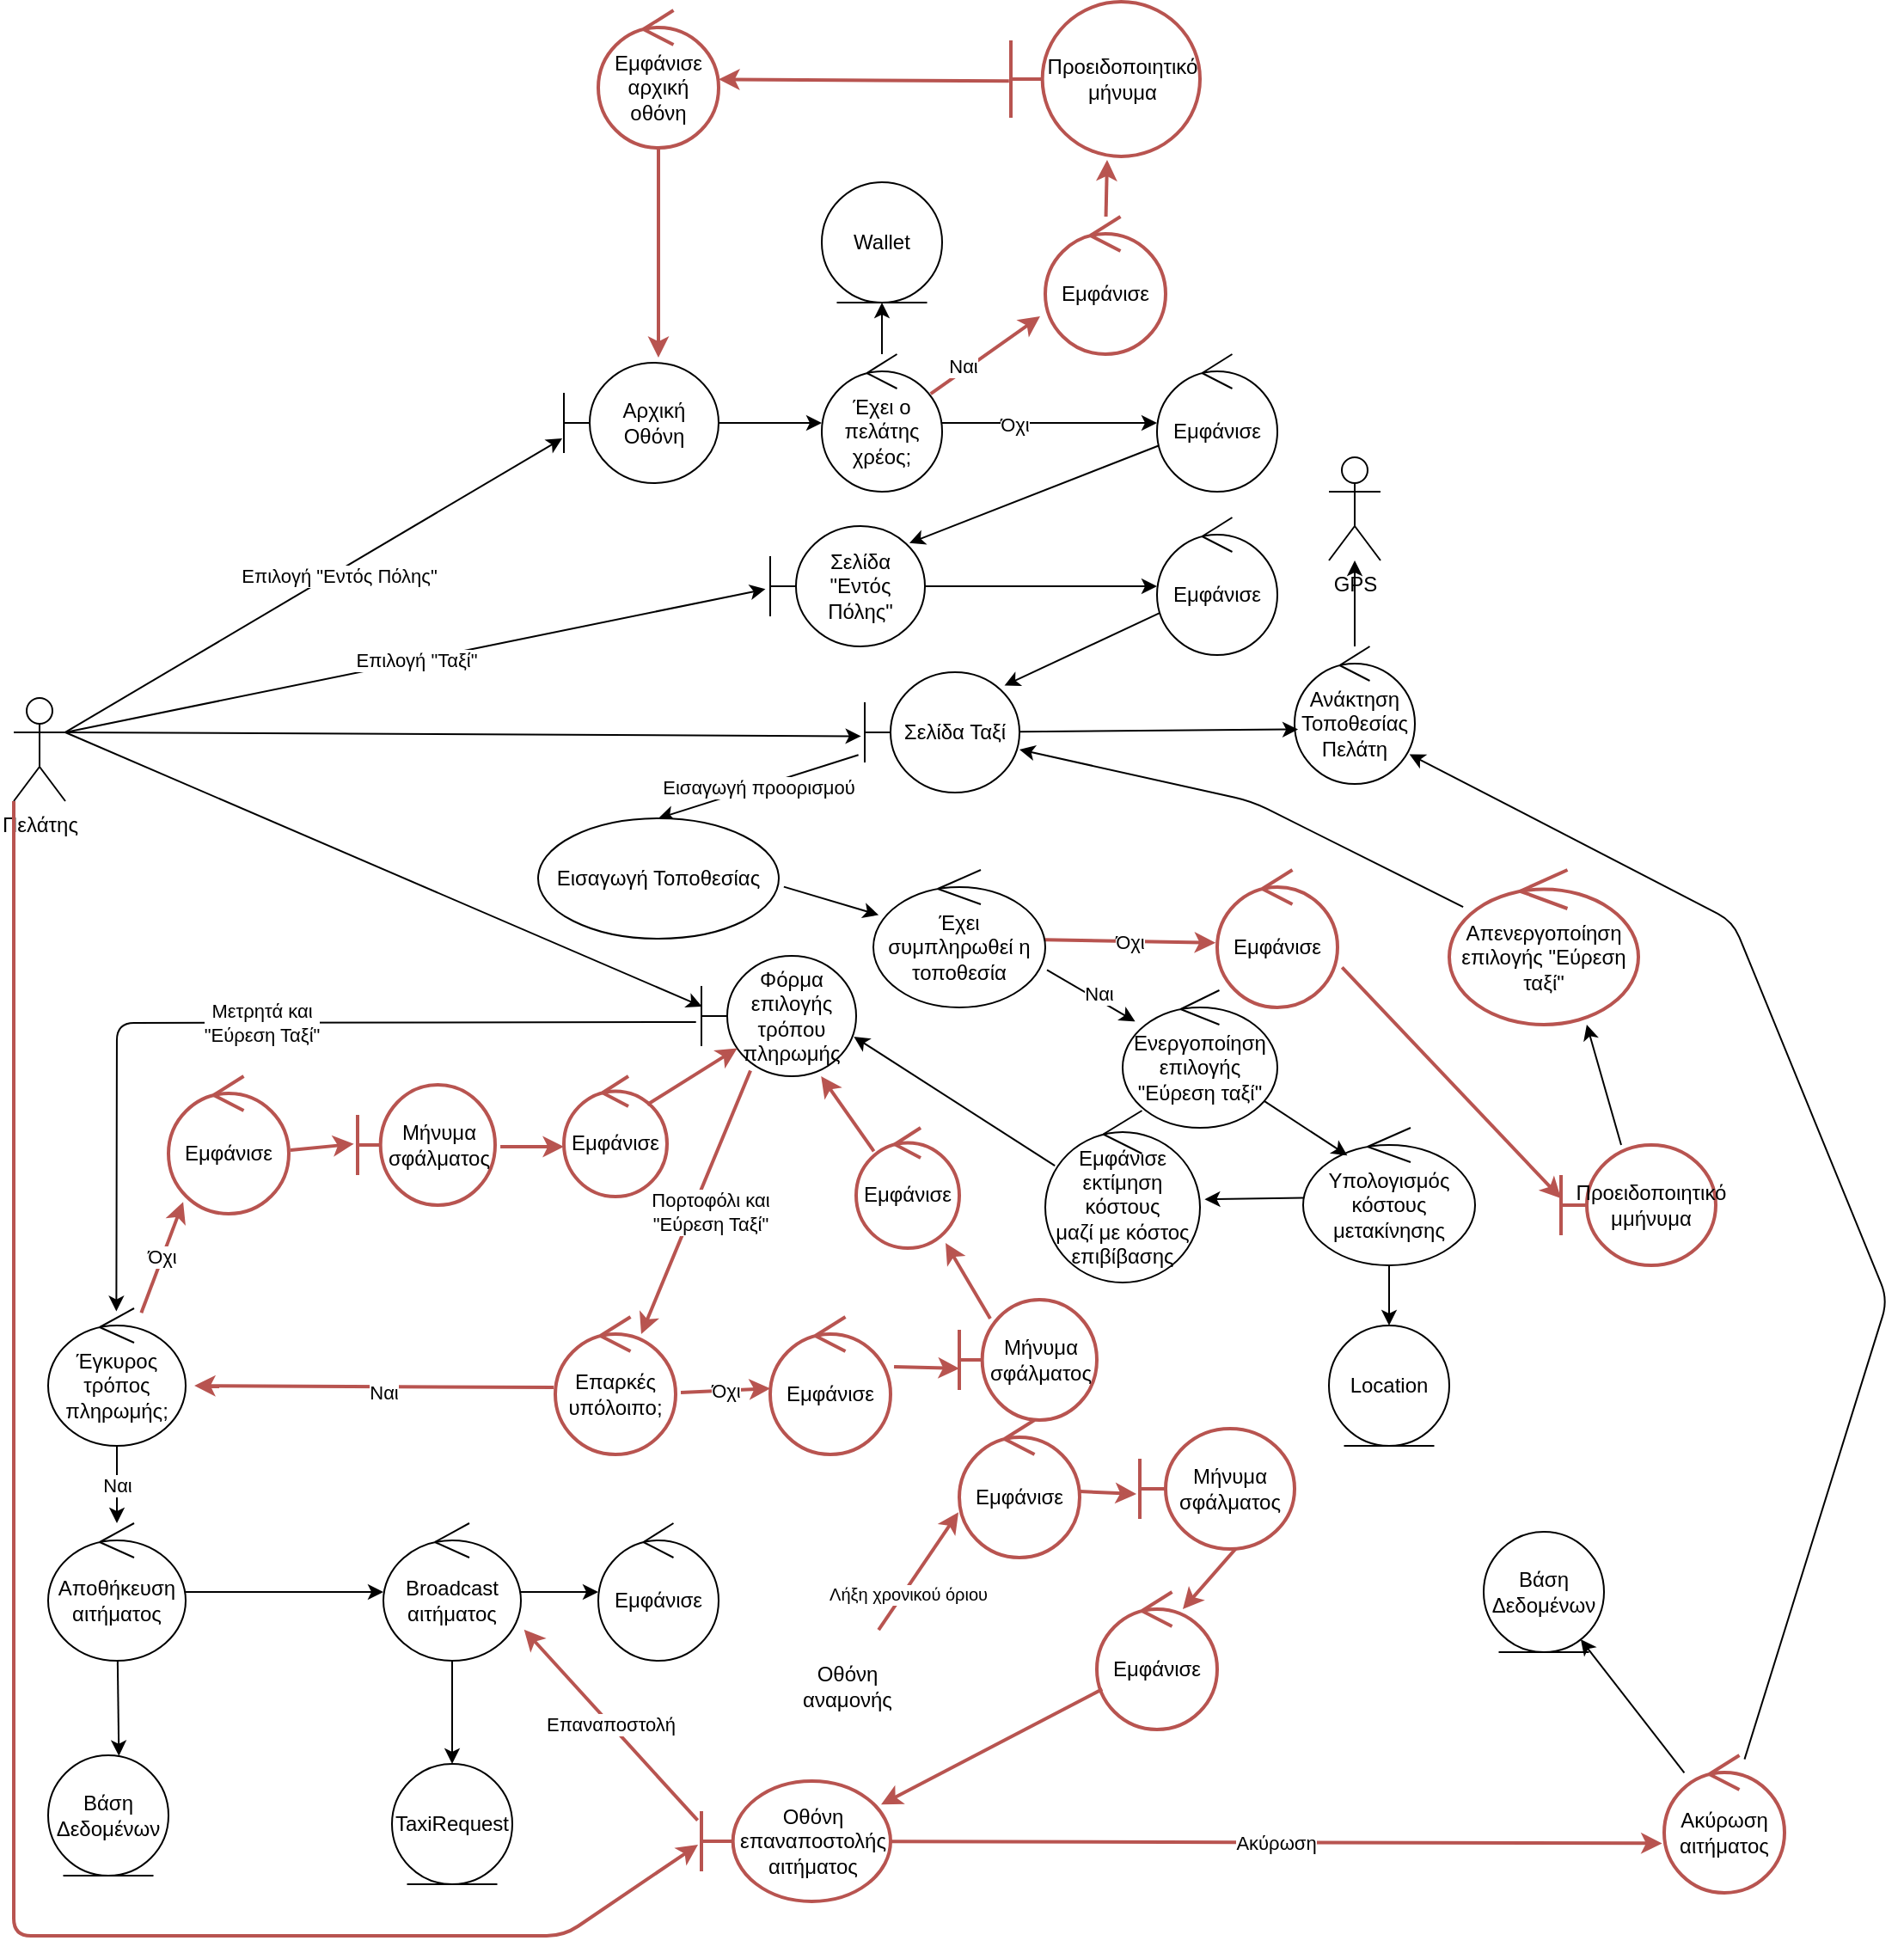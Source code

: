 <mxfile>
    <diagram id="-z3Yh579_QSOd7VFaLvF" name="Page-1">
        <mxGraphModel dx="1066" dy="816" grid="1" gridSize="10" guides="1" tooltips="1" connect="1" arrows="1" fold="1" page="1" pageScale="1" pageWidth="850" pageHeight="1100" math="0" shadow="0">
            <root>
                <mxCell id="0"/>
                <mxCell id="1" parent="0"/>
                <mxCell id="4" style="edgeStyle=none;html=1;exitX=1;exitY=0.333;exitDx=0;exitDy=0;exitPerimeter=0;entryX=-0.011;entryY=0.629;entryDx=0;entryDy=0;entryPerimeter=0;" parent="1" source="2" target="3" edge="1">
                    <mxGeometry relative="1" as="geometry"/>
                </mxCell>
                <mxCell id="5" value="Επιλογή &quot;Εντός Πόλης&quot;" style="edgeLabel;html=1;align=center;verticalAlign=middle;resizable=0;points=[];" parent="4" vertex="1" connectable="0">
                    <mxGeometry x="0.09" y="-2" relative="1" as="geometry">
                        <mxPoint as="offset"/>
                    </mxGeometry>
                </mxCell>
                <mxCell id="12" value="Επιλογή &quot;Ταξί&quot;" style="edgeStyle=none;html=1;exitX=1;exitY=0.333;exitDx=0;exitDy=0;exitPerimeter=0;entryX=-0.031;entryY=0.524;entryDx=0;entryDy=0;entryPerimeter=0;" parent="1" source="2" target="10" edge="1">
                    <mxGeometry relative="1" as="geometry"/>
                </mxCell>
                <mxCell id="26" style="edgeStyle=none;html=1;exitX=1;exitY=0.333;exitDx=0;exitDy=0;exitPerimeter=0;entryX=-0.024;entryY=0.532;entryDx=0;entryDy=0;entryPerimeter=0;" parent="1" source="2" target="175" edge="1">
                    <mxGeometry relative="1" as="geometry">
                        <mxPoint x="423.195" y="477" as="targetPoint"/>
                    </mxGeometry>
                </mxCell>
                <mxCell id="49" value="" style="edgeStyle=none;html=1;exitX=1;exitY=0.333;exitDx=0;exitDy=0;exitPerimeter=0;entryX=0.004;entryY=0.421;entryDx=0;entryDy=0;entryPerimeter=0;" parent="1" source="2" target="42" edge="1">
                    <mxGeometry relative="1" as="geometry"/>
                </mxCell>
                <mxCell id="2" value="Πελάτης" style="shape=umlActor;verticalLabelPosition=bottom;verticalAlign=top;html=1;" parent="1" vertex="1">
                    <mxGeometry x="50" y="460" width="30" height="60" as="geometry"/>
                </mxCell>
                <mxCell id="7" value="" style="edgeStyle=none;html=1;" parent="1" source="3" target="6" edge="1">
                    <mxGeometry relative="1" as="geometry"/>
                </mxCell>
                <mxCell id="3" value="Αρχική Οθόνη" style="shape=umlBoundary;whiteSpace=wrap;html=1;" parent="1" vertex="1">
                    <mxGeometry x="370" y="265" width="90" height="70" as="geometry"/>
                </mxCell>
                <mxCell id="9" value="" style="edgeStyle=none;html=1;" parent="1" source="6" target="8" edge="1">
                    <mxGeometry relative="1" as="geometry"/>
                </mxCell>
                <mxCell id="69" value="Όχι" style="edgeLabel;html=1;align=center;verticalAlign=middle;resizable=0;points=[];" parent="9" vertex="1" connectable="0">
                    <mxGeometry x="-0.329" y="-1" relative="1" as="geometry">
                        <mxPoint as="offset"/>
                    </mxGeometry>
                </mxCell>
                <mxCell id="16" style="edgeStyle=none;html=1;entryX=0.5;entryY=1;entryDx=0;entryDy=0;" parent="1" source="6" target="15" edge="1">
                    <mxGeometry relative="1" as="geometry"/>
                </mxCell>
                <mxCell id="71" style="edgeStyle=none;html=1;fillColor=#f8cecc;strokeColor=#b85450;strokeWidth=2;entryX=-0.043;entryY=0.725;entryDx=0;entryDy=0;entryPerimeter=0;exitX=0.905;exitY=0.288;exitDx=0;exitDy=0;exitPerimeter=0;" parent="1" source="6" target="134" edge="1">
                    <mxGeometry relative="1" as="geometry">
                        <mxPoint x="677" y="249" as="targetPoint"/>
                    </mxGeometry>
                </mxCell>
                <mxCell id="76" value="Ναι" style="edgeLabel;html=1;align=center;verticalAlign=middle;resizable=0;points=[];" parent="71" vertex="1" connectable="0">
                    <mxGeometry x="-0.605" y="-2" relative="1" as="geometry">
                        <mxPoint x="5" y="-9" as="offset"/>
                    </mxGeometry>
                </mxCell>
                <mxCell id="6" value="Έχει ο πελάτης χρέος;" style="ellipse;shape=umlControl;whiteSpace=wrap;html=1;" parent="1" vertex="1">
                    <mxGeometry x="520" y="260" width="70" height="80" as="geometry"/>
                </mxCell>
                <mxCell id="11" style="edgeStyle=none;html=1;entryX=0.9;entryY=0.141;entryDx=0;entryDy=0;entryPerimeter=0;" parent="1" source="8" target="10" edge="1">
                    <mxGeometry relative="1" as="geometry"/>
                </mxCell>
                <mxCell id="8" value="Εμφάνισε" style="ellipse;shape=umlControl;whiteSpace=wrap;html=1;" parent="1" vertex="1">
                    <mxGeometry x="715" y="260" width="70" height="80" as="geometry"/>
                </mxCell>
                <mxCell id="179" value="" style="edgeStyle=none;html=1;" edge="1" parent="1" source="10" target="178">
                    <mxGeometry relative="1" as="geometry"/>
                </mxCell>
                <mxCell id="10" value="Σελίδα &quot;Εντός Πόλης&quot;" style="shape=umlBoundary;whiteSpace=wrap;html=1;" parent="1" vertex="1">
                    <mxGeometry x="490" y="360" width="90" height="70" as="geometry"/>
                </mxCell>
                <mxCell id="15" value="Wallet" style="ellipse;shape=umlEntity;whiteSpace=wrap;html=1;" parent="1" vertex="1">
                    <mxGeometry x="520" y="160" width="70" height="70" as="geometry"/>
                </mxCell>
                <mxCell id="186" value="" style="edgeStyle=none;html=1;" edge="1" parent="1" source="17" target="19">
                    <mxGeometry relative="1" as="geometry"/>
                </mxCell>
                <mxCell id="17" value="Ανάκτηση Τοποθεσίας Πελάτη" style="ellipse;shape=umlControl;whiteSpace=wrap;html=1;" parent="1" vertex="1">
                    <mxGeometry x="795" y="430" width="70" height="80" as="geometry"/>
                </mxCell>
                <mxCell id="19" value="GPS" style="shape=umlActor;verticalLabelPosition=bottom;verticalAlign=top;html=1;" parent="1" vertex="1">
                    <mxGeometry x="815" y="320" width="30" height="60" as="geometry"/>
                </mxCell>
                <mxCell id="30" value="Εισαγωγή προορισμού" style="edgeStyle=none;html=1;entryX=0.5;entryY=0;entryDx=0;entryDy=0;exitX=-0.041;exitY=0.687;exitDx=0;exitDy=0;exitPerimeter=0;" parent="1" source="175" target="28" edge="1">
                    <mxGeometry relative="1" as="geometry">
                        <mxPoint x="449.13" y="505.08" as="sourcePoint"/>
                    </mxGeometry>
                </mxCell>
                <mxCell id="46" value="" style="edgeStyle=none;html=1;exitX=1.021;exitY=0.569;exitDx=0;exitDy=0;exitPerimeter=0;" parent="1" source="28" target="31" edge="1">
                    <mxGeometry relative="1" as="geometry">
                        <mxPoint x="490" y="570" as="sourcePoint"/>
                    </mxGeometry>
                </mxCell>
                <mxCell id="28" value="Εισαγωγή Τοποθεσίας" style="ellipse;whiteSpace=wrap;html=1;" parent="1" vertex="1">
                    <mxGeometry x="355" y="530" width="140" height="70" as="geometry"/>
                </mxCell>
                <mxCell id="81" value="" style="edgeStyle=none;html=1;strokeWidth=1;exitX=1.01;exitY=0.727;exitDx=0;exitDy=0;exitPerimeter=0;" parent="1" source="31" target="80" edge="1">
                    <mxGeometry relative="1" as="geometry"/>
                </mxCell>
                <mxCell id="82" value="Ναι" style="edgeLabel;html=1;align=center;verticalAlign=middle;resizable=0;points=[];" parent="81" vertex="1" connectable="0">
                    <mxGeometry x="-0.479" y="-1" relative="1" as="geometry">
                        <mxPoint x="17" y="5" as="offset"/>
                    </mxGeometry>
                </mxCell>
                <mxCell id="90" value="Όχι" style="edgeStyle=none;html=1;strokeWidth=2;fillColor=#f8cecc;strokeColor=#b85450;entryX=-0.013;entryY=0.53;entryDx=0;entryDy=0;entryPerimeter=0;" parent="1" source="31" target="138" edge="1">
                    <mxGeometry relative="1" as="geometry">
                        <mxPoint x="730" y="580" as="targetPoint"/>
                    </mxGeometry>
                </mxCell>
                <mxCell id="31" value="Έχει συμπληρωθεί η τοποθεσία" style="ellipse;shape=umlControl;whiteSpace=wrap;html=1;" parent="1" vertex="1">
                    <mxGeometry x="550" y="560" width="100" height="80" as="geometry"/>
                </mxCell>
                <mxCell id="36" value="" style="edgeStyle=none;html=1;" parent="1" source="33" target="35" edge="1">
                    <mxGeometry relative="1" as="geometry"/>
                </mxCell>
                <mxCell id="41" style="edgeStyle=none;html=1;entryX=1.03;entryY=0.516;entryDx=0;entryDy=0;entryPerimeter=0;" parent="1" source="33" target="40" edge="1">
                    <mxGeometry relative="1" as="geometry"/>
                </mxCell>
                <mxCell id="33" value="Υπολογισμός κόστους μετακίνησης" style="ellipse;shape=umlControl;whiteSpace=wrap;html=1;" parent="1" vertex="1">
                    <mxGeometry x="800" y="710" width="100" height="80" as="geometry"/>
                </mxCell>
                <mxCell id="35" value="Location" style="ellipse;shape=umlEntity;whiteSpace=wrap;html=1;" parent="1" vertex="1">
                    <mxGeometry x="815" y="825" width="70" height="70" as="geometry"/>
                </mxCell>
                <mxCell id="86" value="" style="edgeStyle=none;html=1;strokeWidth=1;entryX=0.985;entryY=0.671;entryDx=0;entryDy=0;entryPerimeter=0;exitX=0.062;exitY=0.321;exitDx=0;exitDy=0;exitPerimeter=0;" parent="1" source="40" target="42" edge="1">
                    <mxGeometry relative="1" as="geometry">
                        <mxPoint x="635.989" y="698.593" as="targetPoint"/>
                    </mxGeometry>
                </mxCell>
                <mxCell id="40" value="Εμφάνισε εκτίμηση κόστους&lt;br&gt;μαζί με κόστος επιβίβασης" style="ellipse;shape=umlControl;whiteSpace=wrap;html=1;" parent="1" vertex="1">
                    <mxGeometry x="650" y="700" width="90" height="100" as="geometry"/>
                </mxCell>
                <mxCell id="51" value="Μετρητά και &lt;br&gt;&quot;Εύρεση Ταξί&quot;" style="edgeStyle=none;html=1;entryX=0.496;entryY=0.022;entryDx=0;entryDy=0;entryPerimeter=0;exitX=-0.035;exitY=0.55;exitDx=0;exitDy=0;exitPerimeter=0;" parent="1" source="42" target="57" edge="1">
                    <mxGeometry relative="1" as="geometry">
                        <mxPoint x="370" y="820" as="targetPoint"/>
                        <Array as="points">
                            <mxPoint x="110" y="649"/>
                        </Array>
                    </mxGeometry>
                </mxCell>
                <mxCell id="97" style="edgeStyle=none;html=1;entryX=0.714;entryY=0.125;entryDx=0;entryDy=0;entryPerimeter=0;strokeWidth=2;fillColor=#f8cecc;strokeColor=#b85450;exitX=0.317;exitY=0.954;exitDx=0;exitDy=0;exitPerimeter=0;" parent="1" source="42" target="96" edge="1">
                    <mxGeometry relative="1" as="geometry"/>
                </mxCell>
                <mxCell id="98" value="Πορτοφόλι και&lt;br&gt;&quot;Εύρεση Ταξί&quot;" style="edgeLabel;html=1;align=center;verticalAlign=middle;resizable=0;points=[];" parent="97" vertex="1" connectable="0">
                    <mxGeometry x="-0.432" y="-3" relative="1" as="geometry">
                        <mxPoint x="-3" y="40" as="offset"/>
                    </mxGeometry>
                </mxCell>
                <mxCell id="42" value="Φόρμα επιλογής τρόπου πληρωμής" style="shape=umlBoundary;whiteSpace=wrap;html=1;" parent="1" vertex="1">
                    <mxGeometry x="450" y="610" width="90" height="70" as="geometry"/>
                </mxCell>
                <mxCell id="60" value="Ναι" style="edgeStyle=none;html=1;" parent="1" source="57" target="59" edge="1">
                    <mxGeometry relative="1" as="geometry"/>
                </mxCell>
                <mxCell id="93" value="Όχι" style="edgeStyle=none;html=1;strokeWidth=2;fillColor=#f8cecc;strokeColor=#b85450;entryX=0.122;entryY=0.914;entryDx=0;entryDy=0;entryPerimeter=0;" parent="1" source="57" target="154" edge="1">
                    <mxGeometry relative="1" as="geometry">
                        <mxPoint x="240.268" y="796.759" as="targetPoint"/>
                    </mxGeometry>
                </mxCell>
                <mxCell id="57" value="Έγκυρος τρόπος πληρωμής;" style="ellipse;shape=umlControl;whiteSpace=wrap;html=1;" parent="1" vertex="1">
                    <mxGeometry x="70" y="815" width="80" height="80" as="geometry"/>
                </mxCell>
                <mxCell id="62" value="" style="edgeStyle=none;html=1;entryX=0.588;entryY=0.005;entryDx=0;entryDy=0;entryPerimeter=0;" parent="1" source="59" target="159" edge="1">
                    <mxGeometry relative="1" as="geometry">
                        <mxPoint x="68.276" y="1085" as="targetPoint"/>
                    </mxGeometry>
                </mxCell>
                <mxCell id="64" value="" style="edgeStyle=none;html=1;" parent="1" source="59" target="63" edge="1">
                    <mxGeometry relative="1" as="geometry"/>
                </mxCell>
                <mxCell id="59" value="Αποθήκευση αιτήματος" style="ellipse;shape=umlControl;whiteSpace=wrap;html=1;" parent="1" vertex="1">
                    <mxGeometry x="70" y="940" width="80" height="80" as="geometry"/>
                </mxCell>
                <mxCell id="66" value="" style="edgeStyle=none;html=1;entryX=0.5;entryY=0;entryDx=0;entryDy=0;" parent="1" source="63" target="77" edge="1">
                    <mxGeometry relative="1" as="geometry">
                        <mxPoint x="670" y="900.0" as="targetPoint"/>
                    </mxGeometry>
                </mxCell>
                <mxCell id="68" value="" style="edgeStyle=none;html=1;" parent="1" source="63" target="67" edge="1">
                    <mxGeometry relative="1" as="geometry"/>
                </mxCell>
                <mxCell id="63" value="Broadcast αιτήματος" style="ellipse;shape=umlControl;whiteSpace=wrap;html=1;" parent="1" vertex="1">
                    <mxGeometry x="265" y="940" width="80" height="80" as="geometry"/>
                </mxCell>
                <mxCell id="106" value="" style="edgeStyle=none;html=1;strokeWidth=2;fillColor=#f8cecc;strokeColor=#b85450;entryX=-0.007;entryY=0.671;entryDx=0;entryDy=0;entryPerimeter=0;startArrow=none;exitX=0.755;exitY=0.029;exitDx=0;exitDy=0;exitPerimeter=0;" parent="1" source="169" target="105" edge="1">
                    <mxGeometry relative="1" as="geometry">
                        <mxPoint x="530" y="990" as="sourcePoint"/>
                        <mxPoint x="510.0" y="980" as="targetPoint"/>
                    </mxGeometry>
                </mxCell>
                <mxCell id="172" value="Λήξη χρονικού όριου" style="edgeLabel;html=1;align=center;verticalAlign=middle;resizable=0;points=[];fontSize=10;" parent="106" vertex="1" connectable="0">
                    <mxGeometry x="-0.362" y="-1" relative="1" as="geometry">
                        <mxPoint x="1" as="offset"/>
                    </mxGeometry>
                </mxCell>
                <mxCell id="171" style="edgeStyle=none;html=1;entryX=0.191;entryY=0.371;entryDx=0;entryDy=0;entryPerimeter=0;strokeColor=#FFFFFF;strokeWidth=1;fontSize=10;" parent="1" source="67" target="169" edge="1">
                    <mxGeometry relative="1" as="geometry"/>
                </mxCell>
                <mxCell id="67" value="Εμφάνισε" style="ellipse;shape=umlControl;whiteSpace=wrap;html=1;" parent="1" vertex="1">
                    <mxGeometry x="390" y="940" width="70" height="80" as="geometry"/>
                </mxCell>
                <mxCell id="74" value="" style="edgeStyle=none;html=1;fillColor=#f8cecc;strokeColor=#b85450;strokeWidth=2;exitX=-0.01;exitY=0.513;exitDx=0;exitDy=0;exitPerimeter=0;" parent="1" source="129" target="73" edge="1">
                    <mxGeometry relative="1" as="geometry">
                        <mxPoint x="780" y="240" as="sourcePoint"/>
                    </mxGeometry>
                </mxCell>
                <mxCell id="164" style="edgeStyle=none;html=1;entryX=0.611;entryY=-0.043;entryDx=0;entryDy=0;entryPerimeter=0;strokeColor=#B85450;strokeWidth=2;fontSize=10;" parent="1" source="73" target="3" edge="1">
                    <mxGeometry relative="1" as="geometry"/>
                </mxCell>
                <mxCell id="73" value="Εμφάνισε αρχική οθόνη" style="ellipse;shape=umlControl;whiteSpace=wrap;html=1;fillColor=none;strokeColor=#b85450;strokeWidth=2;" parent="1" vertex="1">
                    <mxGeometry x="390" y="60" width="70" height="80" as="geometry"/>
                </mxCell>
                <mxCell id="77" value="TaxiRequest" style="ellipse;shape=umlEntity;whiteSpace=wrap;html=1;" parent="1" vertex="1">
                    <mxGeometry x="270" y="1080" width="70" height="70" as="geometry"/>
                </mxCell>
                <mxCell id="88" style="edgeStyle=none;html=1;entryX=0.257;entryY=0.201;entryDx=0;entryDy=0;entryPerimeter=0;strokeWidth=1;" parent="1" source="80" target="33" edge="1">
                    <mxGeometry relative="1" as="geometry"/>
                </mxCell>
                <mxCell id="80" value="Ενεργοποίηση επιλογής &quot;Εύρεση ταξί&quot;" style="ellipse;shape=umlControl;whiteSpace=wrap;html=1;" parent="1" vertex="1">
                    <mxGeometry x="695" y="630" width="90" height="80" as="geometry"/>
                </mxCell>
                <mxCell id="189" style="edgeStyle=none;html=1;" edge="1" parent="1" source="89" target="175">
                    <mxGeometry relative="1" as="geometry">
                        <Array as="points">
                            <mxPoint x="770" y="520"/>
                        </Array>
                    </mxGeometry>
                </mxCell>
                <mxCell id="89" value="Απενεργοποίηση επιλογής &quot;Εύρεση ταξί&quot;" style="ellipse;shape=umlControl;whiteSpace=wrap;html=1;fillColor=none;strokeColor=#b85450;strokeWidth=2;" parent="1" vertex="1">
                    <mxGeometry x="885" y="560" width="110" height="90" as="geometry"/>
                </mxCell>
                <mxCell id="99" style="edgeStyle=none;html=1;strokeWidth=2;fillColor=#f8cecc;strokeColor=#b85450;exitX=-0.014;exitY=0.513;exitDx=0;exitDy=0;exitPerimeter=0;entryX=1.063;entryY=0.563;entryDx=0;entryDy=0;entryPerimeter=0;" parent="1" source="96" target="57" edge="1">
                    <mxGeometry relative="1" as="geometry"/>
                </mxCell>
                <mxCell id="100" value="Ναι" style="edgeLabel;html=1;align=center;verticalAlign=middle;resizable=0;points=[];" parent="99" vertex="1" connectable="0">
                    <mxGeometry x="-0.245" y="-5" relative="1" as="geometry">
                        <mxPoint x="-20" y="8" as="offset"/>
                    </mxGeometry>
                </mxCell>
                <mxCell id="102" value="Όχι" style="edgeStyle=none;html=1;strokeWidth=2;fillColor=#f8cecc;strokeColor=#b85450;exitX=1.043;exitY=0.55;exitDx=0;exitDy=0;exitPerimeter=0;" parent="1" source="96" target="101" edge="1">
                    <mxGeometry relative="1" as="geometry"/>
                </mxCell>
                <mxCell id="96" value="Επαρκές υπόλοιπο;" style="ellipse;shape=umlControl;whiteSpace=wrap;html=1;fillColor=none;strokeColor=#b85450;strokeWidth=2;" parent="1" vertex="1">
                    <mxGeometry x="365" y="820" width="70" height="80" as="geometry"/>
                </mxCell>
                <mxCell id="103" style="edgeStyle=none;html=1;strokeWidth=2;fillColor=#f8cecc;strokeColor=#b85450;exitX=0.172;exitY=0.195;exitDx=0;exitDy=0;exitPerimeter=0;" parent="1" source="150" target="42" edge="1">
                    <mxGeometry relative="1" as="geometry">
                        <mxPoint x="539" y="754" as="sourcePoint"/>
                    </mxGeometry>
                </mxCell>
                <mxCell id="149" style="edgeStyle=none;html=1;strokeColor=#B85450;fontSize=10;exitX=1.029;exitY=0.363;exitDx=0;exitDy=0;exitPerimeter=0;entryX=0;entryY=0.571;entryDx=0;entryDy=0;entryPerimeter=0;strokeWidth=2;" parent="1" source="101" target="146" edge="1">
                    <mxGeometry relative="1" as="geometry"/>
                </mxCell>
                <mxCell id="101" value="Εμφάνισε" style="ellipse;shape=umlControl;whiteSpace=wrap;html=1;fillColor=none;strokeColor=#b85450;strokeWidth=2;" parent="1" vertex="1">
                    <mxGeometry x="490" y="820" width="70" height="80" as="geometry"/>
                </mxCell>
                <mxCell id="161" style="edgeStyle=none;html=1;strokeColor=#B85450;strokeWidth=2;fontSize=10;entryX=-0.022;entryY=0.543;entryDx=0;entryDy=0;entryPerimeter=0;" parent="1" source="105" target="167" edge="1">
                    <mxGeometry relative="1" as="geometry">
                        <mxPoint x="690" y="970" as="targetPoint"/>
                    </mxGeometry>
                </mxCell>
                <mxCell id="105" value="Εμφάνισε" style="ellipse;shape=umlControl;whiteSpace=wrap;html=1;fillColor=none;strokeColor=#b85450;strokeWidth=2;" parent="1" vertex="1">
                    <mxGeometry x="600" y="880" width="70" height="80" as="geometry"/>
                </mxCell>
                <mxCell id="163" style="edgeStyle=none;html=1;entryX=0.95;entryY=0.195;entryDx=0;entryDy=0;entryPerimeter=0;strokeColor=#B85450;strokeWidth=2;fontSize=10;" parent="1" source="109" target="111" edge="1">
                    <mxGeometry relative="1" as="geometry"/>
                </mxCell>
                <mxCell id="109" value="Εμφάνισε" style="ellipse;shape=umlControl;whiteSpace=wrap;html=1;fillColor=none;strokeColor=#b85450;strokeWidth=2;" parent="1" vertex="1">
                    <mxGeometry x="680" y="980" width="70" height="80" as="geometry"/>
                </mxCell>
                <mxCell id="114" value="Επαναποστολή" style="edgeStyle=none;html=1;entryX=1.023;entryY=0.774;entryDx=0;entryDy=0;entryPerimeter=0;strokeWidth=2;exitX=-0.02;exitY=0.326;exitDx=0;exitDy=0;exitPerimeter=0;strokeColor=#B85450;" parent="1" source="111" target="63" edge="1">
                    <mxGeometry relative="1" as="geometry">
                        <mxPoint x="450" y="1093" as="sourcePoint"/>
                    </mxGeometry>
                </mxCell>
                <mxCell id="118" value="Ακύρωση" style="edgeStyle=none;html=1;entryX=-0.017;entryY=0.64;entryDx=0;entryDy=0;entryPerimeter=0;strokeWidth=2;strokeColor=#B85450;" parent="1" source="111" target="117" edge="1">
                    <mxGeometry relative="1" as="geometry"/>
                </mxCell>
                <mxCell id="111" value="Οθόνη επαναποστολής αιτήματος" style="shape=umlBoundary;whiteSpace=wrap;html=1;fillColor=none;strokeColor=#b85450;strokeWidth=2;" parent="1" vertex="1">
                    <mxGeometry x="450" y="1090" width="110" height="70" as="geometry"/>
                </mxCell>
                <mxCell id="126" value="" style="edgeStyle=none;html=1;strokeWidth=1;fontSize=24;" parent="1" source="117" target="124" edge="1">
                    <mxGeometry relative="1" as="geometry"/>
                </mxCell>
                <mxCell id="182" style="edgeStyle=none;html=1;entryX=0.955;entryY=0.784;entryDx=0;entryDy=0;entryPerimeter=0;" edge="1" parent="1" source="117" target="17">
                    <mxGeometry relative="1" as="geometry">
                        <Array as="points">
                            <mxPoint x="1140" y="810"/>
                            <mxPoint x="1050" y="590"/>
                        </Array>
                    </mxGeometry>
                </mxCell>
                <mxCell id="117" value="Ακύρωση αιτήματος" style="ellipse;shape=umlControl;whiteSpace=wrap;html=1;fillColor=none;strokeColor=#b85450;strokeWidth=2;" parent="1" vertex="1">
                    <mxGeometry x="1010" y="1075" width="70" height="80" as="geometry"/>
                </mxCell>
                <mxCell id="129" value="Προειδοποιητικό&lt;br&gt;μήνυμα" style="shape=umlBoundary;whiteSpace=wrap;html=1;strokeColor=#B85450;strokeWidth=2;" parent="1" vertex="1">
                    <mxGeometry x="630" y="55" width="110" height="90" as="geometry"/>
                </mxCell>
                <mxCell id="124" value="Βάση Δεδομένων" style="ellipse;shape=umlEntity;whiteSpace=wrap;html=1;" parent="1" vertex="1">
                    <mxGeometry x="905" y="945" width="70" height="70" as="geometry"/>
                </mxCell>
                <mxCell id="135" style="edgeStyle=none;html=1;entryX=0.509;entryY=1.022;entryDx=0;entryDy=0;entryPerimeter=0;strokeColor=#B85450;strokeWidth=2;" parent="1" source="134" target="129" edge="1">
                    <mxGeometry relative="1" as="geometry"/>
                </mxCell>
                <mxCell id="141" style="edgeStyle=none;html=1;entryX=0;entryY=0.444;entryDx=0;entryDy=0;entryPerimeter=0;strokeColor=#B85450;fontSize=10;strokeWidth=2;exitX=1.038;exitY=0.709;exitDx=0;exitDy=0;exitPerimeter=0;" parent="1" source="138" target="140" edge="1">
                    <mxGeometry relative="1" as="geometry"/>
                </mxCell>
                <mxCell id="134" value="Εμφάνισε" style="ellipse;shape=umlControl;whiteSpace=wrap;html=1;fillColor=none;strokeColor=#b85450;strokeWidth=2;" parent="1" vertex="1">
                    <mxGeometry x="650" y="180" width="70" height="80" as="geometry"/>
                </mxCell>
                <mxCell id="138" value="Εμφάνισε" style="ellipse;shape=umlControl;whiteSpace=wrap;html=1;fillColor=none;strokeColor=#b85450;strokeWidth=2;" parent="1" vertex="1">
                    <mxGeometry x="750" y="560" width="70" height="80" as="geometry"/>
                </mxCell>
                <mxCell id="188" style="edgeStyle=none;html=1;entryX=0.727;entryY=1;entryDx=0;entryDy=0;entryPerimeter=0;" edge="1" parent="1" source="140" target="89">
                    <mxGeometry relative="1" as="geometry"/>
                </mxCell>
                <mxCell id="140" value="Προειδοποιητικό&lt;br&gt;μμήνυμα" style="shape=umlBoundary;whiteSpace=wrap;html=1;strokeColor=#B85450;strokeWidth=2;" parent="1" vertex="1">
                    <mxGeometry x="950" y="720" width="90" height="70" as="geometry"/>
                </mxCell>
                <mxCell id="151" style="edgeStyle=none;html=1;strokeColor=#B85450;fontSize=10;strokeWidth=2;entryX=0.867;entryY=0.957;entryDx=0;entryDy=0;entryPerimeter=0;exitX=0.225;exitY=0.157;exitDx=0;exitDy=0;exitPerimeter=0;" parent="1" source="146" target="150" edge="1">
                    <mxGeometry relative="1" as="geometry"/>
                </mxCell>
                <mxCell id="146" value="Μήνυμα&lt;br&gt;σφάλματος" style="shape=umlBoundary;whiteSpace=wrap;html=1;strokeColor=#B85450;strokeWidth=2;" parent="1" vertex="1">
                    <mxGeometry x="600" y="810" width="80" height="70" as="geometry"/>
                </mxCell>
                <mxCell id="150" value="Εμφάνισε" style="ellipse;shape=umlControl;whiteSpace=wrap;html=1;fillColor=none;strokeColor=#b85450;strokeWidth=2;" parent="1" vertex="1">
                    <mxGeometry x="540" y="710" width="60" height="70" as="geometry"/>
                </mxCell>
                <mxCell id="153" style="edgeStyle=none;html=1;strokeColor=#B85450;fontSize=10;exitX=1.014;exitY=0.538;exitDx=0;exitDy=0;exitPerimeter=0;strokeWidth=2;entryX=-0.027;entryY=0.491;entryDx=0;entryDy=0;entryPerimeter=0;" parent="1" source="154" target="156" edge="1">
                    <mxGeometry relative="1" as="geometry">
                        <mxPoint x="240" y="780" as="targetPoint"/>
                    </mxGeometry>
                </mxCell>
                <mxCell id="154" value="Εμφάνισε" style="ellipse;shape=umlControl;whiteSpace=wrap;html=1;fillColor=none;strokeColor=#b85450;strokeWidth=2;" parent="1" vertex="1">
                    <mxGeometry x="140.0" y="680" width="70" height="80" as="geometry"/>
                </mxCell>
                <mxCell id="155" style="edgeStyle=none;html=1;strokeColor=#B85450;fontSize=10;exitX=1.038;exitY=0.514;exitDx=0;exitDy=0;exitPerimeter=0;strokeWidth=2;entryX=0;entryY=0.585;entryDx=0;entryDy=0;entryPerimeter=0;" parent="1" source="156" target="157" edge="1">
                    <mxGeometry relative="1" as="geometry">
                        <mxPoint x="322" y="730" as="sourcePoint"/>
                        <mxPoint x="380" y="720" as="targetPoint"/>
                    </mxGeometry>
                </mxCell>
                <mxCell id="156" value="Μήνυμα&lt;br&gt;σφάλματος" style="shape=umlBoundary;whiteSpace=wrap;html=1;strokeColor=#B85450;strokeWidth=2;" parent="1" vertex="1">
                    <mxGeometry x="250" y="685" width="80" height="70" as="geometry"/>
                </mxCell>
                <mxCell id="158" style="edgeStyle=none;html=1;entryX=0.232;entryY=0.767;entryDx=0;entryDy=0;entryPerimeter=0;strokeColor=#B85450;fontSize=10;exitX=0.809;exitY=0.236;exitDx=0;exitDy=0;exitPerimeter=0;strokeWidth=2;" parent="1" source="157" target="42" edge="1">
                    <mxGeometry relative="1" as="geometry"/>
                </mxCell>
                <mxCell id="157" value="Εμφάνισε" style="ellipse;shape=umlControl;whiteSpace=wrap;html=1;fillColor=none;strokeColor=#b85450;strokeWidth=2;" parent="1" vertex="1">
                    <mxGeometry x="370" y="680" width="60" height="70" as="geometry"/>
                </mxCell>
                <mxCell id="159" value="Βάση Δεδομένων" style="ellipse;shape=umlEntity;whiteSpace=wrap;html=1;" parent="1" vertex="1">
                    <mxGeometry x="70" y="1075" width="70" height="70" as="geometry"/>
                </mxCell>
                <mxCell id="162" style="edgeStyle=none;html=1;entryX=0.714;entryY=0.125;entryDx=0;entryDy=0;entryPerimeter=0;strokeColor=#B85450;strokeWidth=2;fontSize=10;exitX=0.995;exitY=0.447;exitDx=0;exitDy=0;exitPerimeter=0;" parent="1" source="167" target="109" edge="1">
                    <mxGeometry relative="1" as="geometry">
                        <mxPoint x="775" y="939.963" as="sourcePoint"/>
                    </mxGeometry>
                </mxCell>
                <mxCell id="167" value="Μήνυμα σφάλματος" style="shape=umlBoundary;whiteSpace=wrap;html=1;strokeColor=#B85450;strokeWidth=2;" parent="1" vertex="1">
                    <mxGeometry x="705" y="885" width="90" height="70" as="geometry"/>
                </mxCell>
                <mxCell id="169" value="Οθόνη αναμονής" style="shape=umlBoundary;whiteSpace=wrap;html=1;fillColor=none;strokeColor=#FFFFFF;" parent="1" vertex="1">
                    <mxGeometry x="470" y="1000" width="110" height="70" as="geometry"/>
                </mxCell>
                <mxCell id="174" style="edgeStyle=none;html=1;entryX=-0.018;entryY=0.529;entryDx=0;entryDy=0;entryPerimeter=0;strokeColor=#B85450;strokeWidth=2;fontSize=10;exitX=0;exitY=1;exitDx=0;exitDy=0;exitPerimeter=0;" parent="1" source="2" target="111" edge="1">
                    <mxGeometry relative="1" as="geometry">
                        <mxPoint x="580.004" y="1170.001" as="sourcePoint"/>
                        <mxPoint x="282.23" y="1299.47" as="targetPoint"/>
                        <Array as="points">
                            <mxPoint x="50" y="1180"/>
                            <mxPoint x="370" y="1180"/>
                        </Array>
                    </mxGeometry>
                </mxCell>
                <mxCell id="185" style="edgeStyle=none;html=1;entryX=0.029;entryY=0.603;entryDx=0;entryDy=0;entryPerimeter=0;" edge="1" parent="1" source="175" target="17">
                    <mxGeometry relative="1" as="geometry"/>
                </mxCell>
                <mxCell id="175" value="Σελίδα Ταξί" style="shape=umlBoundary;whiteSpace=wrap;html=1;" vertex="1" parent="1">
                    <mxGeometry x="545" y="445" width="90" height="70" as="geometry"/>
                </mxCell>
                <mxCell id="183" style="edgeStyle=none;html=1;entryX=0.903;entryY=0.111;entryDx=0;entryDy=0;entryPerimeter=0;" edge="1" parent="1" source="178" target="175">
                    <mxGeometry relative="1" as="geometry"/>
                </mxCell>
                <mxCell id="178" value="Εμφάνισε" style="ellipse;shape=umlControl;whiteSpace=wrap;html=1;" vertex="1" parent="1">
                    <mxGeometry x="715" y="355" width="70" height="80" as="geometry"/>
                </mxCell>
            </root>
        </mxGraphModel>
    </diagram>
</mxfile>